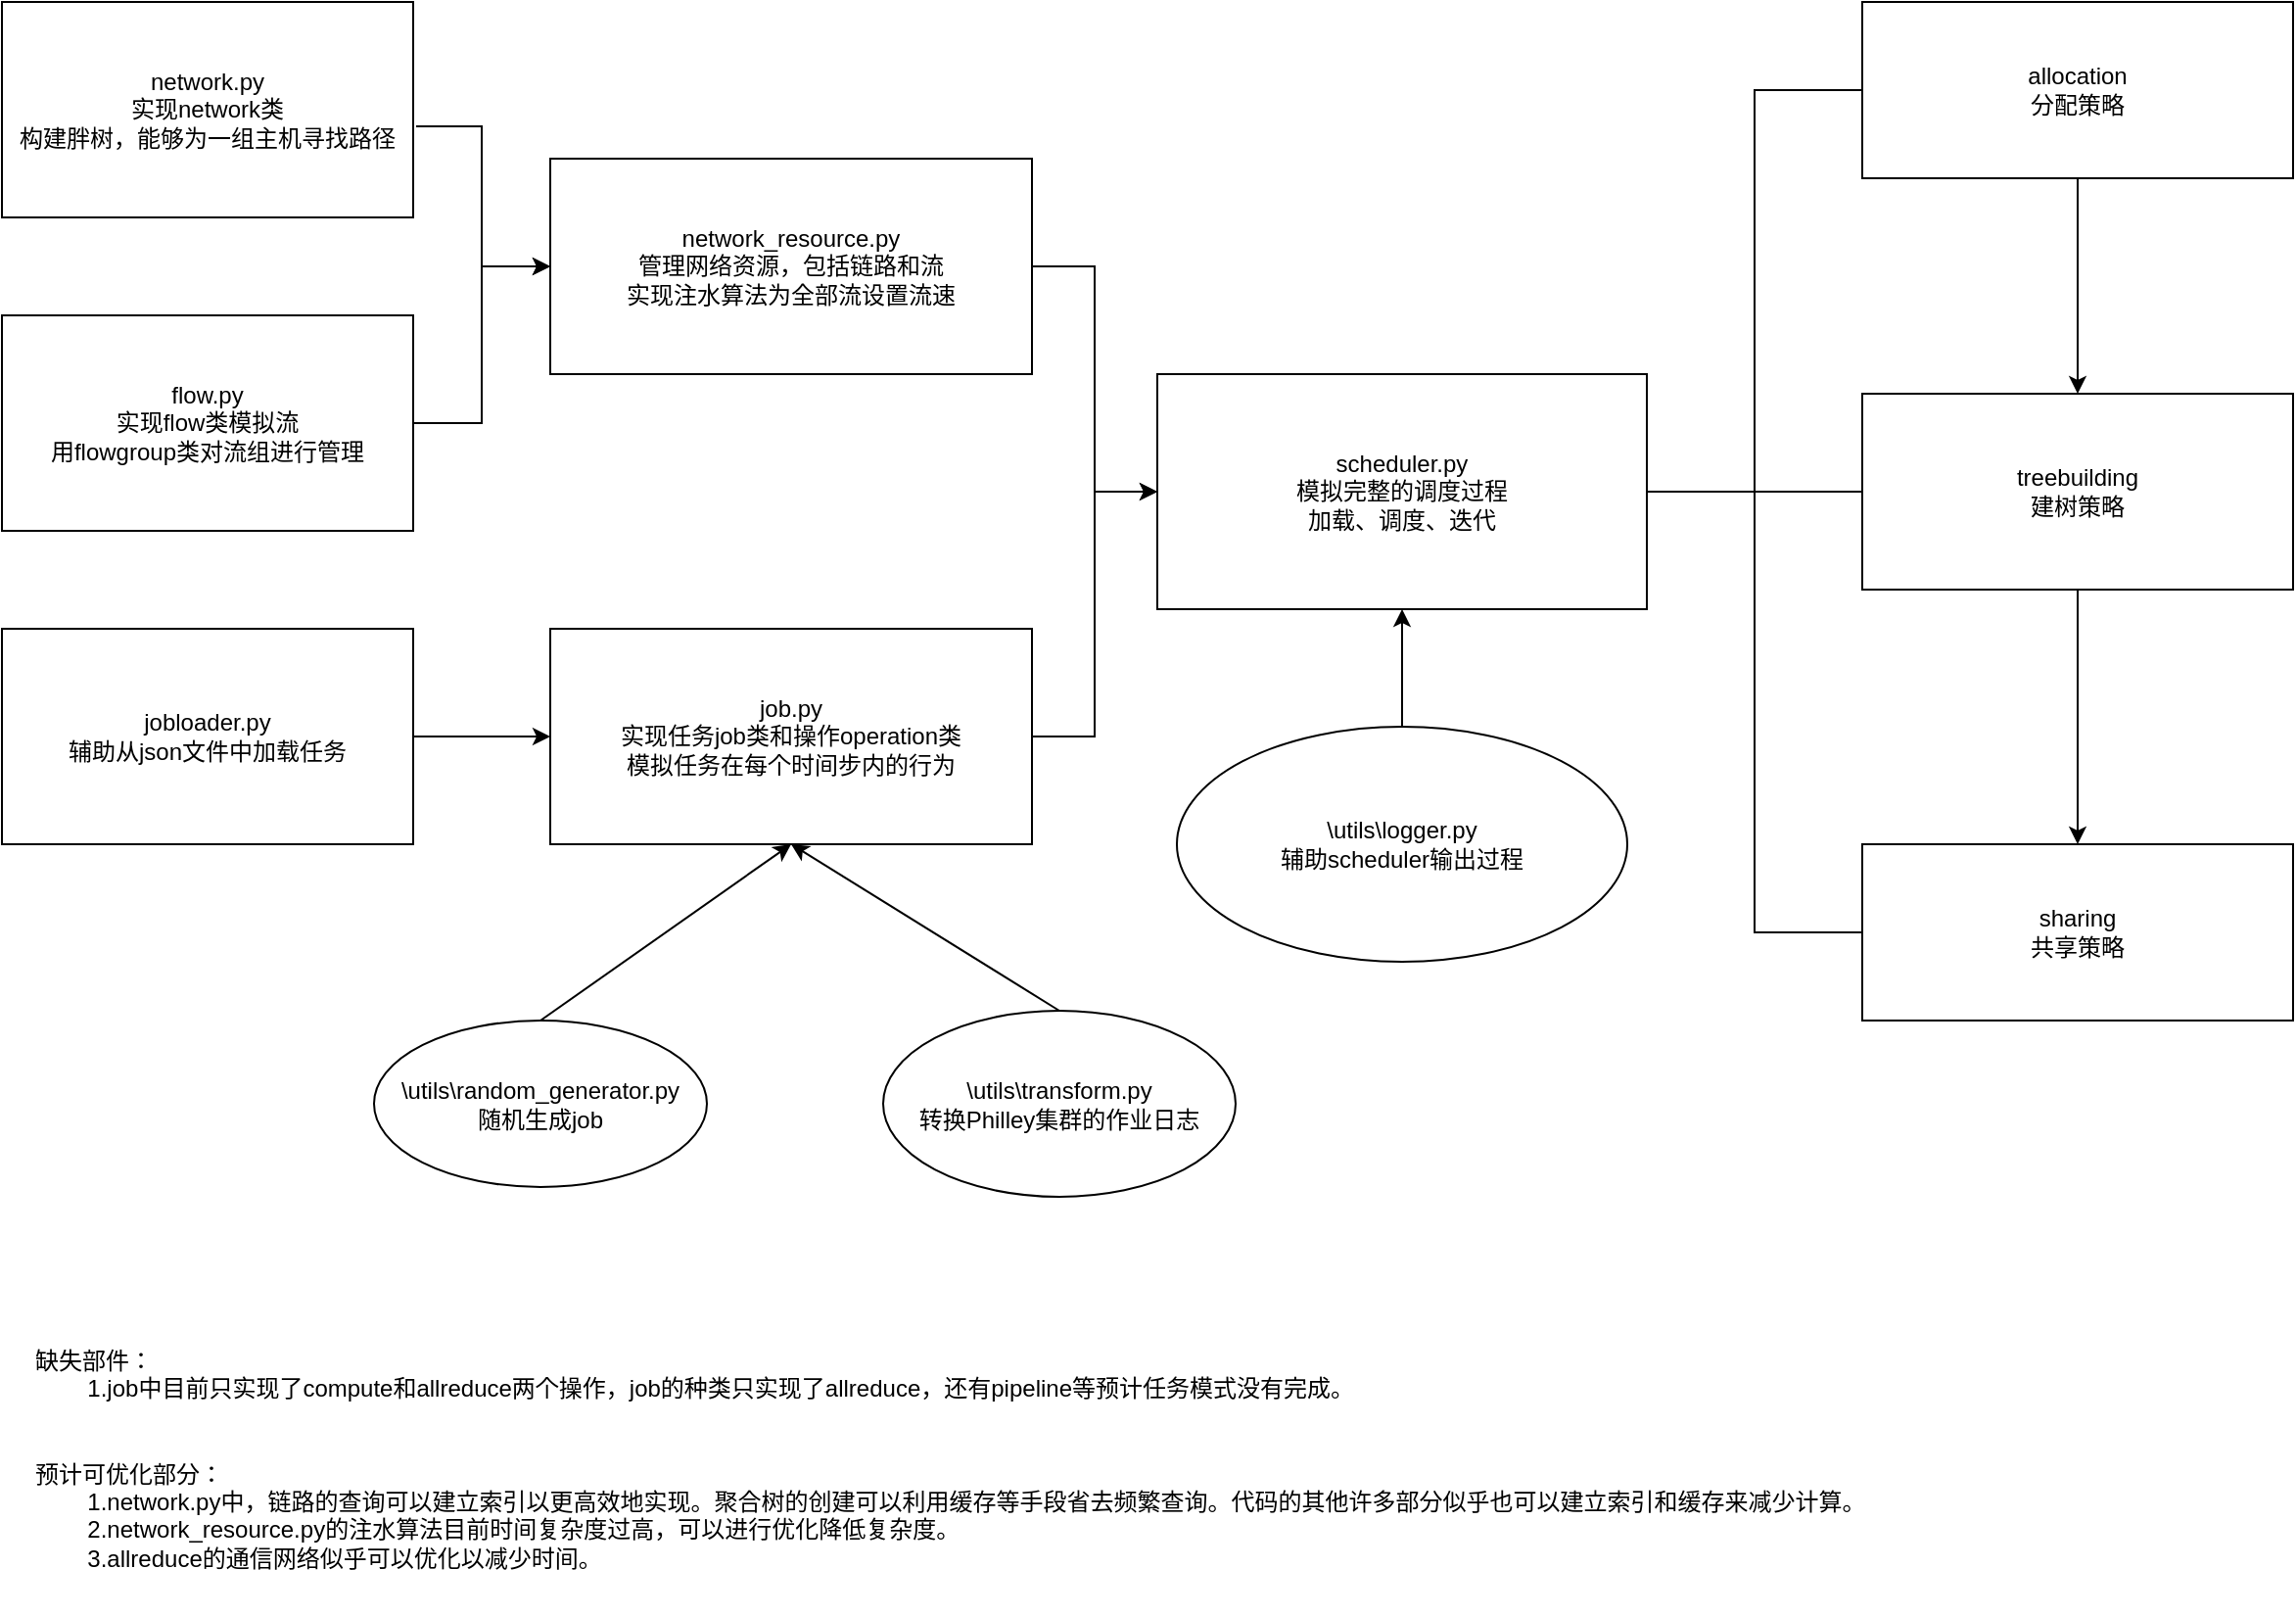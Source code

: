 <mxfile version="28.2.7">
  <diagram name="第 1 页" id="TB4qFTdO-mPO6aPp6ENt">
    <mxGraphModel dx="946" dy="632" grid="1" gridSize="10" guides="1" tooltips="1" connect="1" arrows="1" fold="1" page="1" pageScale="1" pageWidth="827" pageHeight="1169" math="0" shadow="0">
      <root>
        <mxCell id="0" />
        <mxCell id="1" parent="0" />
        <mxCell id="Rd3bugECH9vJ4EAZ4pwh-1" value="&lt;div&gt;network.py&lt;/div&gt;&lt;div&gt;实现network类&lt;/div&gt;&lt;div&gt;构建胖树，能够为一组主机寻找路径&lt;/div&gt;" style="rounded=0;whiteSpace=wrap;html=1;" vertex="1" parent="1">
          <mxGeometry x="30" y="50" width="210" height="110" as="geometry" />
        </mxCell>
        <mxCell id="Rd3bugECH9vJ4EAZ4pwh-2" value="&lt;div&gt;network_resource.py&lt;/div&gt;&lt;div&gt;管理网络资源，包括链路和流&lt;/div&gt;&lt;div&gt;实现注水算法为全部流设置流速&lt;/div&gt;" style="rounded=0;whiteSpace=wrap;html=1;" vertex="1" parent="1">
          <mxGeometry x="310" y="130" width="246" height="110" as="geometry" />
        </mxCell>
        <mxCell id="Rd3bugECH9vJ4EAZ4pwh-3" value="&lt;div&gt;flow.py&lt;/div&gt;&lt;div&gt;实现flow类模拟流&lt;/div&gt;&lt;div&gt;用flowgroup类对流组进行管理&lt;/div&gt;" style="rounded=0;whiteSpace=wrap;html=1;" vertex="1" parent="1">
          <mxGeometry x="30" y="210" width="210" height="110" as="geometry" />
        </mxCell>
        <mxCell id="Rd3bugECH9vJ4EAZ4pwh-4" value="&lt;div&gt;job.py&lt;/div&gt;&lt;div&gt;实现任务job类和操作operation类&lt;/div&gt;&lt;div&gt;模拟任务在每个时间步内的行为&lt;/div&gt;" style="rounded=0;whiteSpace=wrap;html=1;" vertex="1" parent="1">
          <mxGeometry x="310" y="370" width="246" height="110" as="geometry" />
        </mxCell>
        <mxCell id="Rd3bugECH9vJ4EAZ4pwh-5" value="&lt;div&gt;jobloader.py&lt;/div&gt;&lt;div&gt;辅助从json文件中加载任务&lt;/div&gt;" style="rounded=0;whiteSpace=wrap;html=1;" vertex="1" parent="1">
          <mxGeometry x="30" y="370" width="210" height="110" as="geometry" />
        </mxCell>
        <mxCell id="Rd3bugECH9vJ4EAZ4pwh-8" value="" style="endArrow=classic;html=1;rounded=0;edgeStyle=orthogonalEdgeStyle;exitX=1.007;exitY=0.577;exitDx=0;exitDy=0;exitPerimeter=0;entryX=0;entryY=0.5;entryDx=0;entryDy=0;" edge="1" parent="1" source="Rd3bugECH9vJ4EAZ4pwh-1" target="Rd3bugECH9vJ4EAZ4pwh-2">
          <mxGeometry width="50" height="50" relative="1" as="geometry">
            <mxPoint x="390" y="340" as="sourcePoint" />
            <mxPoint x="440" y="290" as="targetPoint" />
          </mxGeometry>
        </mxCell>
        <mxCell id="Rd3bugECH9vJ4EAZ4pwh-9" value="" style="endArrow=classic;html=1;rounded=0;edgeStyle=orthogonalEdgeStyle;exitX=1;exitY=0.5;exitDx=0;exitDy=0;entryX=0;entryY=0.5;entryDx=0;entryDy=0;" edge="1" parent="1" source="Rd3bugECH9vJ4EAZ4pwh-3" target="Rd3bugECH9vJ4EAZ4pwh-2">
          <mxGeometry width="50" height="50" relative="1" as="geometry">
            <mxPoint x="300" y="330" as="sourcePoint" />
            <mxPoint x="350" y="280" as="targetPoint" />
          </mxGeometry>
        </mxCell>
        <mxCell id="Rd3bugECH9vJ4EAZ4pwh-10" value="" style="endArrow=classic;html=1;rounded=0;exitX=1;exitY=0.5;exitDx=0;exitDy=0;entryX=0;entryY=0.5;entryDx=0;entryDy=0;" edge="1" parent="1" source="Rd3bugECH9vJ4EAZ4pwh-5" target="Rd3bugECH9vJ4EAZ4pwh-4">
          <mxGeometry width="50" height="50" relative="1" as="geometry">
            <mxPoint x="390" y="340" as="sourcePoint" />
            <mxPoint x="440" y="290" as="targetPoint" />
          </mxGeometry>
        </mxCell>
        <mxCell id="Rd3bugECH9vJ4EAZ4pwh-11" value="&lt;div&gt;scheduler.py&lt;/div&gt;&lt;div&gt;模拟完整的调度过程&lt;/div&gt;&lt;div&gt;加载、调度、迭代&lt;/div&gt;" style="rounded=0;whiteSpace=wrap;html=1;" vertex="1" parent="1">
          <mxGeometry x="620" y="240" width="250" height="120" as="geometry" />
        </mxCell>
        <mxCell id="Rd3bugECH9vJ4EAZ4pwh-12" value="" style="endArrow=classic;html=1;rounded=0;exitX=1;exitY=0.5;exitDx=0;exitDy=0;entryX=0;entryY=0.5;entryDx=0;entryDy=0;edgeStyle=orthogonalEdgeStyle;" edge="1" parent="1" source="Rd3bugECH9vJ4EAZ4pwh-2" target="Rd3bugECH9vJ4EAZ4pwh-11">
          <mxGeometry width="50" height="50" relative="1" as="geometry">
            <mxPoint x="590" y="340" as="sourcePoint" />
            <mxPoint x="640" y="290" as="targetPoint" />
          </mxGeometry>
        </mxCell>
        <mxCell id="Rd3bugECH9vJ4EAZ4pwh-13" value="" style="endArrow=classic;html=1;rounded=0;exitX=1;exitY=0.5;exitDx=0;exitDy=0;entryX=0;entryY=0.5;entryDx=0;entryDy=0;edgeStyle=orthogonalEdgeStyle;" edge="1" parent="1" source="Rd3bugECH9vJ4EAZ4pwh-4" target="Rd3bugECH9vJ4EAZ4pwh-11">
          <mxGeometry width="50" height="50" relative="1" as="geometry">
            <mxPoint x="600" y="450" as="sourcePoint" />
            <mxPoint x="650" y="400" as="targetPoint" />
          </mxGeometry>
        </mxCell>
        <mxCell id="Rd3bugECH9vJ4EAZ4pwh-14" value="&lt;div&gt;allocation&lt;/div&gt;&lt;div&gt;分配策略&lt;/div&gt;" style="rounded=0;whiteSpace=wrap;html=1;" vertex="1" parent="1">
          <mxGeometry x="980" y="50" width="220" height="90" as="geometry" />
        </mxCell>
        <mxCell id="Rd3bugECH9vJ4EAZ4pwh-15" value="&lt;div&gt;treebuilding&lt;/div&gt;&lt;div&gt;建树策略&lt;/div&gt;" style="rounded=0;whiteSpace=wrap;html=1;" vertex="1" parent="1">
          <mxGeometry x="980" y="250" width="220" height="100" as="geometry" />
        </mxCell>
        <mxCell id="Rd3bugECH9vJ4EAZ4pwh-16" value="&lt;div&gt;sharing&lt;/div&gt;&lt;div&gt;共享策略&lt;/div&gt;" style="rounded=0;whiteSpace=wrap;html=1;" vertex="1" parent="1">
          <mxGeometry x="980" y="480" width="220" height="90" as="geometry" />
        </mxCell>
        <mxCell id="Rd3bugECH9vJ4EAZ4pwh-18" value="" style="endArrow=none;html=1;rounded=0;exitX=1;exitY=0.5;exitDx=0;exitDy=0;entryX=0;entryY=0.5;entryDx=0;entryDy=0;edgeStyle=orthogonalEdgeStyle;" edge="1" parent="1" source="Rd3bugECH9vJ4EAZ4pwh-11" target="Rd3bugECH9vJ4EAZ4pwh-14">
          <mxGeometry width="50" height="50" relative="1" as="geometry">
            <mxPoint x="890" y="190" as="sourcePoint" />
            <mxPoint x="940" y="140" as="targetPoint" />
          </mxGeometry>
        </mxCell>
        <mxCell id="Rd3bugECH9vJ4EAZ4pwh-19" value="" style="endArrow=none;html=1;rounded=0;exitX=1;exitY=0.5;exitDx=0;exitDy=0;entryX=0;entryY=0.5;entryDx=0;entryDy=0;" edge="1" parent="1" source="Rd3bugECH9vJ4EAZ4pwh-11" target="Rd3bugECH9vJ4EAZ4pwh-15">
          <mxGeometry width="50" height="50" relative="1" as="geometry">
            <mxPoint x="1050" y="340" as="sourcePoint" />
            <mxPoint x="1100" y="290" as="targetPoint" />
          </mxGeometry>
        </mxCell>
        <mxCell id="Rd3bugECH9vJ4EAZ4pwh-20" value="" style="endArrow=none;html=1;rounded=0;exitX=1;exitY=0.5;exitDx=0;exitDy=0;entryX=0;entryY=0.5;entryDx=0;entryDy=0;edgeStyle=orthogonalEdgeStyle;" edge="1" parent="1" source="Rd3bugECH9vJ4EAZ4pwh-11" target="Rd3bugECH9vJ4EAZ4pwh-16">
          <mxGeometry width="50" height="50" relative="1" as="geometry">
            <mxPoint x="960" y="450" as="sourcePoint" />
            <mxPoint x="1010" y="400" as="targetPoint" />
          </mxGeometry>
        </mxCell>
        <mxCell id="Rd3bugECH9vJ4EAZ4pwh-21" value="" style="endArrow=classic;html=1;rounded=0;exitX=0.5;exitY=1;exitDx=0;exitDy=0;entryX=0.5;entryY=0;entryDx=0;entryDy=0;" edge="1" parent="1" source="Rd3bugECH9vJ4EAZ4pwh-14" target="Rd3bugECH9vJ4EAZ4pwh-15">
          <mxGeometry width="50" height="50" relative="1" as="geometry">
            <mxPoint x="1070" y="210" as="sourcePoint" />
            <mxPoint x="1120" y="160" as="targetPoint" />
          </mxGeometry>
        </mxCell>
        <mxCell id="Rd3bugECH9vJ4EAZ4pwh-22" value="" style="endArrow=classic;html=1;rounded=0;exitX=0.5;exitY=1;exitDx=0;exitDy=0;entryX=0.5;entryY=0;entryDx=0;entryDy=0;" edge="1" parent="1" source="Rd3bugECH9vJ4EAZ4pwh-15" target="Rd3bugECH9vJ4EAZ4pwh-16">
          <mxGeometry width="50" height="50" relative="1" as="geometry">
            <mxPoint x="1130" y="440" as="sourcePoint" />
            <mxPoint x="1180" y="390" as="targetPoint" />
          </mxGeometry>
        </mxCell>
        <mxCell id="Rd3bugECH9vJ4EAZ4pwh-23" value="&lt;div&gt;\utils\transform.py&lt;/div&gt;&lt;div&gt;转换&lt;span&gt;Philley集群的作业日志&lt;/span&gt;&lt;/div&gt;" style="ellipse;whiteSpace=wrap;html=1;" vertex="1" parent="1">
          <mxGeometry x="480" y="565" width="180" height="95" as="geometry" />
        </mxCell>
        <mxCell id="Rd3bugECH9vJ4EAZ4pwh-24" value="&lt;div&gt;\utils\random_generator.py&lt;/div&gt;&lt;div&gt;随机生成job&lt;/div&gt;" style="ellipse;whiteSpace=wrap;html=1;" vertex="1" parent="1">
          <mxGeometry x="220" y="570" width="170" height="85" as="geometry" />
        </mxCell>
        <mxCell id="Rd3bugECH9vJ4EAZ4pwh-25" value="&lt;div&gt;\utils\logger.py&lt;/div&gt;&lt;div&gt;辅助scheduler输出过程&lt;/div&gt;" style="ellipse;whiteSpace=wrap;html=1;" vertex="1" parent="1">
          <mxGeometry x="630" y="420" width="230" height="120" as="geometry" />
        </mxCell>
        <mxCell id="Rd3bugECH9vJ4EAZ4pwh-26" value="" style="endArrow=classic;html=1;rounded=0;exitX=0.5;exitY=0;exitDx=0;exitDy=0;entryX=0.5;entryY=1;entryDx=0;entryDy=0;" edge="1" parent="1" source="Rd3bugECH9vJ4EAZ4pwh-25" target="Rd3bugECH9vJ4EAZ4pwh-11">
          <mxGeometry width="50" height="50" relative="1" as="geometry">
            <mxPoint x="880" y="340" as="sourcePoint" />
            <mxPoint x="930" y="290" as="targetPoint" />
          </mxGeometry>
        </mxCell>
        <mxCell id="Rd3bugECH9vJ4EAZ4pwh-27" value="" style="endArrow=classic;html=1;rounded=0;exitX=0.5;exitY=0;exitDx=0;exitDy=0;entryX=0.5;entryY=1;entryDx=0;entryDy=0;" edge="1" parent="1" source="Rd3bugECH9vJ4EAZ4pwh-24" target="Rd3bugECH9vJ4EAZ4pwh-4">
          <mxGeometry width="50" height="50" relative="1" as="geometry">
            <mxPoint x="500" y="450" as="sourcePoint" />
            <mxPoint x="550" y="400" as="targetPoint" />
          </mxGeometry>
        </mxCell>
        <mxCell id="Rd3bugECH9vJ4EAZ4pwh-28" value="" style="endArrow=classic;html=1;rounded=0;entryX=0.5;entryY=1;entryDx=0;entryDy=0;exitX=0.5;exitY=0;exitDx=0;exitDy=0;" edge="1" parent="1" source="Rd3bugECH9vJ4EAZ4pwh-23" target="Rd3bugECH9vJ4EAZ4pwh-4">
          <mxGeometry width="50" height="50" relative="1" as="geometry">
            <mxPoint x="460" y="570" as="sourcePoint" />
            <mxPoint x="510" y="520" as="targetPoint" />
          </mxGeometry>
        </mxCell>
        <mxCell id="Rd3bugECH9vJ4EAZ4pwh-30" value="&lt;div&gt;缺失部件：&lt;/div&gt;&lt;div&gt;&lt;span style=&quot;white-space: pre;&quot;&gt;&#x9;&lt;/span&gt;1.job中目前只实现了compute和allreduce两个操作，job的种类只实现了allreduce，还有pipeline等预计任务模式没有完成。&lt;div style=&quot;white-space: pre;&quot;&gt;&lt;br&gt;&lt;/div&gt;&lt;div style=&quot;white-space: pre;&quot;&gt;&lt;br&gt;&lt;/div&gt;&lt;div style=&quot;white-space: pre;&quot;&gt;预计可优化部分：&lt;/div&gt;&lt;div style=&quot;white-space: pre;&quot;&gt;&lt;span style=&quot;white-space: pre;&quot;&gt;&#x9;&lt;/span&gt;1.network.py中，链路的查询可以建立索引以更高效地实现。聚合树的创建可以利用缓存等手段省去频繁查询。代码的其他许多部分似乎也可以建立索引和缓存来减少计算。&lt;/div&gt;&lt;div style=&quot;white-space: pre;&quot;&gt;&lt;span style=&quot;white-space: pre;&quot;&gt;&#x9;&lt;/span&gt;2.network_resource.py的注水算法目前时间复杂度过高，可以进行优化降低复杂度。&lt;/div&gt;&lt;div style=&quot;white-space: pre;&quot;&gt;&lt;span style=&quot;white-space: pre;&quot;&gt;&#x9;&lt;/span&gt;3.allreduce的通信网络似乎可以优化以减少时间。&lt;/div&gt;&lt;/div&gt;" style="text;html=1;whiteSpace=wrap;overflow=hidden;rounded=0;" vertex="1" parent="1">
          <mxGeometry x="45" y="730" width="935" height="140" as="geometry" />
        </mxCell>
      </root>
    </mxGraphModel>
  </diagram>
</mxfile>

